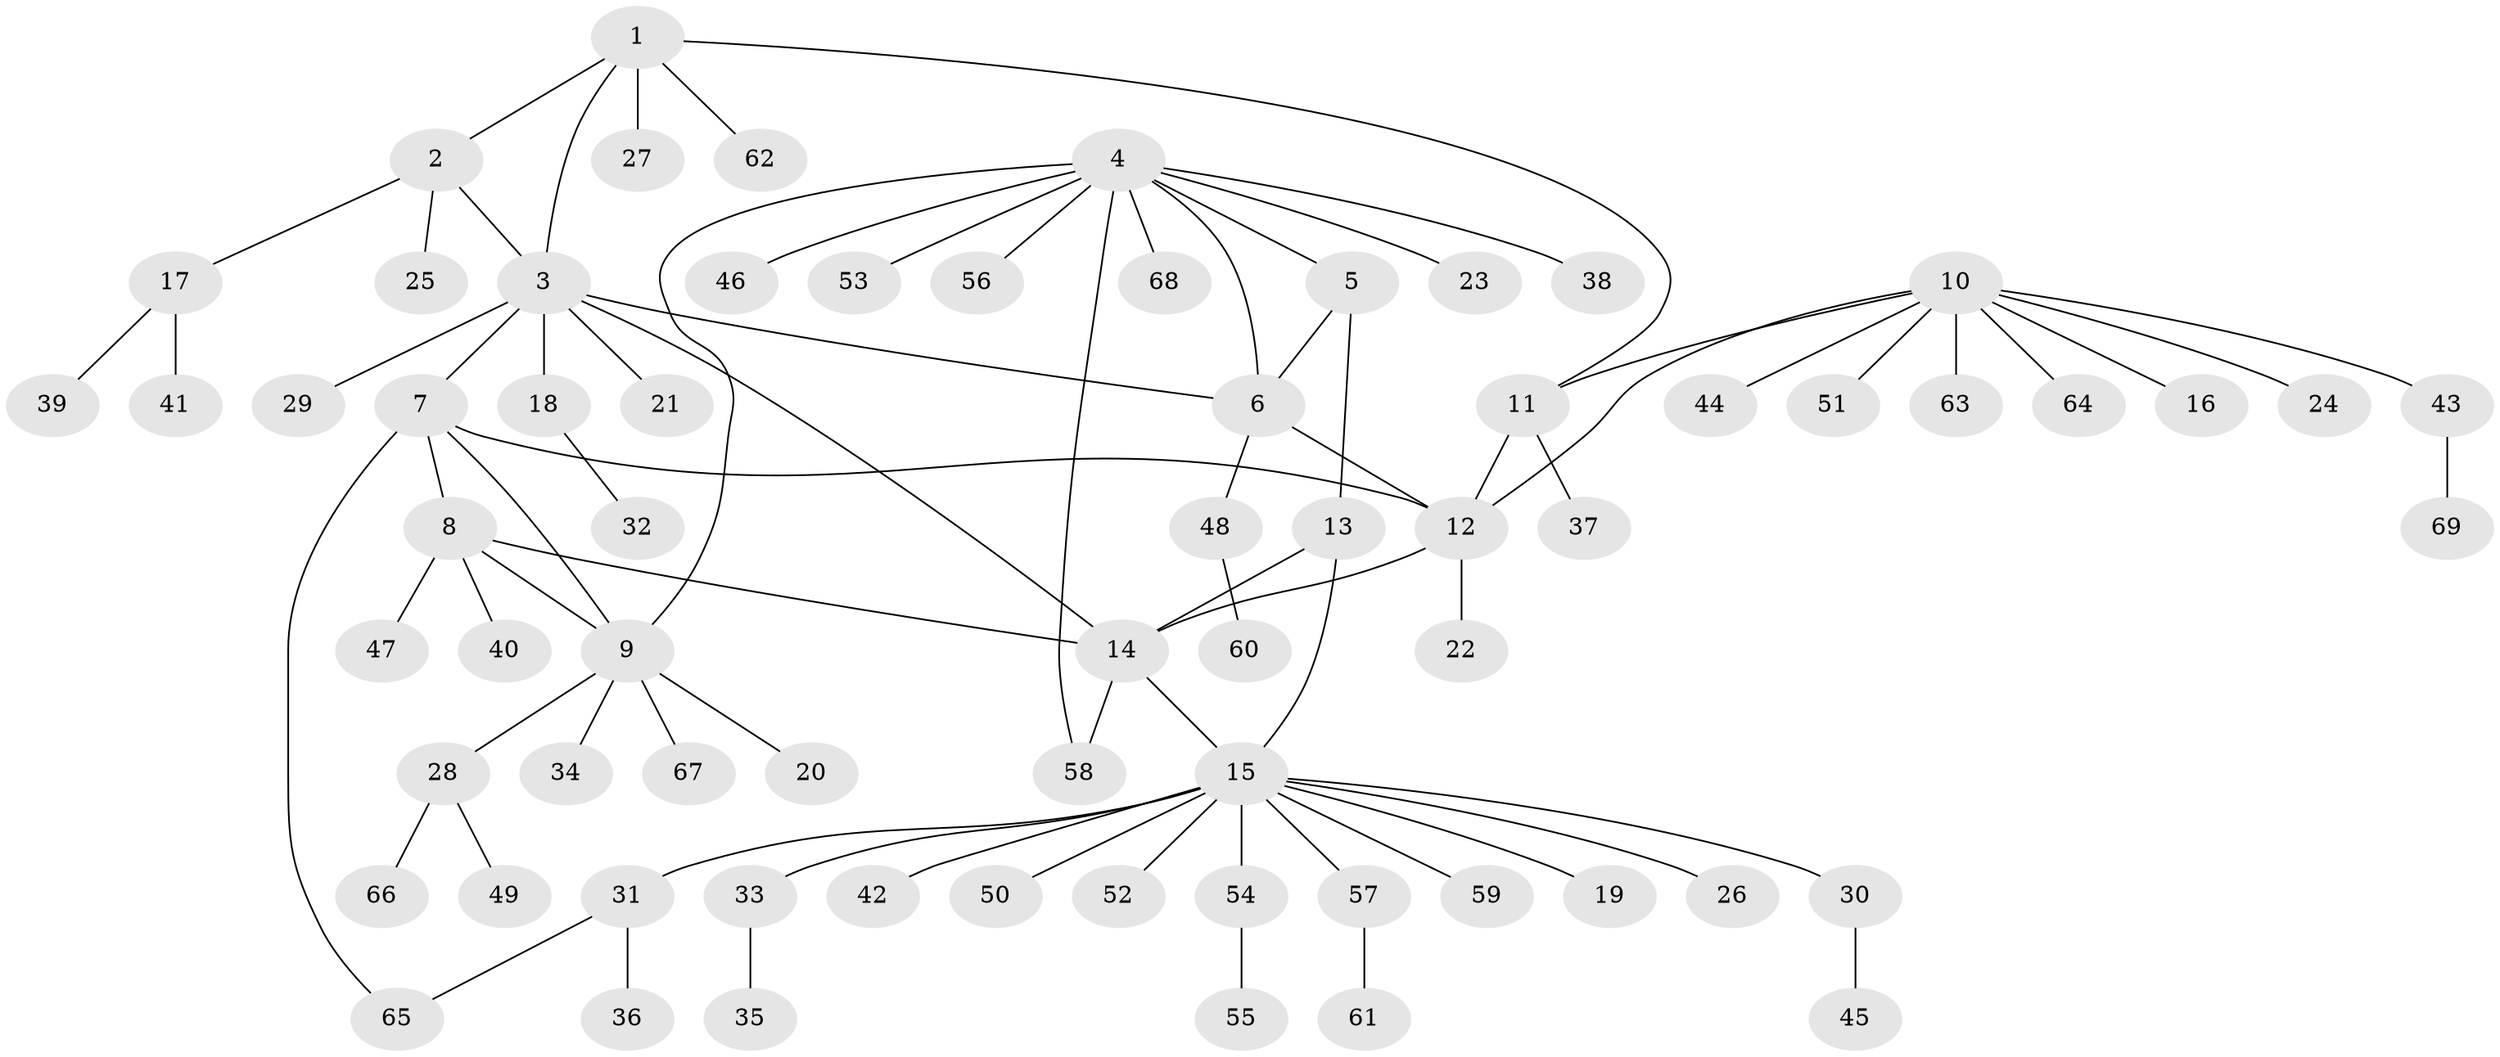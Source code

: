 // Generated by graph-tools (version 1.1) at 2025/02/03/09/25 03:02:33]
// undirected, 69 vertices, 81 edges
graph export_dot {
graph [start="1"]
  node [color=gray90,style=filled];
  1;
  2;
  3;
  4;
  5;
  6;
  7;
  8;
  9;
  10;
  11;
  12;
  13;
  14;
  15;
  16;
  17;
  18;
  19;
  20;
  21;
  22;
  23;
  24;
  25;
  26;
  27;
  28;
  29;
  30;
  31;
  32;
  33;
  34;
  35;
  36;
  37;
  38;
  39;
  40;
  41;
  42;
  43;
  44;
  45;
  46;
  47;
  48;
  49;
  50;
  51;
  52;
  53;
  54;
  55;
  56;
  57;
  58;
  59;
  60;
  61;
  62;
  63;
  64;
  65;
  66;
  67;
  68;
  69;
  1 -- 2;
  1 -- 3;
  1 -- 11;
  1 -- 27;
  1 -- 62;
  2 -- 3;
  2 -- 17;
  2 -- 25;
  3 -- 6;
  3 -- 7;
  3 -- 14;
  3 -- 18;
  3 -- 21;
  3 -- 29;
  4 -- 5;
  4 -- 6;
  4 -- 9;
  4 -- 23;
  4 -- 38;
  4 -- 46;
  4 -- 53;
  4 -- 56;
  4 -- 58;
  4 -- 68;
  5 -- 6;
  5 -- 13;
  6 -- 12;
  6 -- 48;
  7 -- 8;
  7 -- 9;
  7 -- 12;
  7 -- 65;
  8 -- 9;
  8 -- 14;
  8 -- 40;
  8 -- 47;
  9 -- 20;
  9 -- 28;
  9 -- 34;
  9 -- 67;
  10 -- 11;
  10 -- 12;
  10 -- 16;
  10 -- 24;
  10 -- 43;
  10 -- 44;
  10 -- 51;
  10 -- 63;
  10 -- 64;
  11 -- 12;
  11 -- 37;
  12 -- 14;
  12 -- 22;
  13 -- 14;
  13 -- 15;
  14 -- 15;
  14 -- 58;
  15 -- 19;
  15 -- 26;
  15 -- 30;
  15 -- 31;
  15 -- 33;
  15 -- 42;
  15 -- 50;
  15 -- 52;
  15 -- 54;
  15 -- 57;
  15 -- 59;
  17 -- 39;
  17 -- 41;
  18 -- 32;
  28 -- 49;
  28 -- 66;
  30 -- 45;
  31 -- 36;
  31 -- 65;
  33 -- 35;
  43 -- 69;
  48 -- 60;
  54 -- 55;
  57 -- 61;
}
